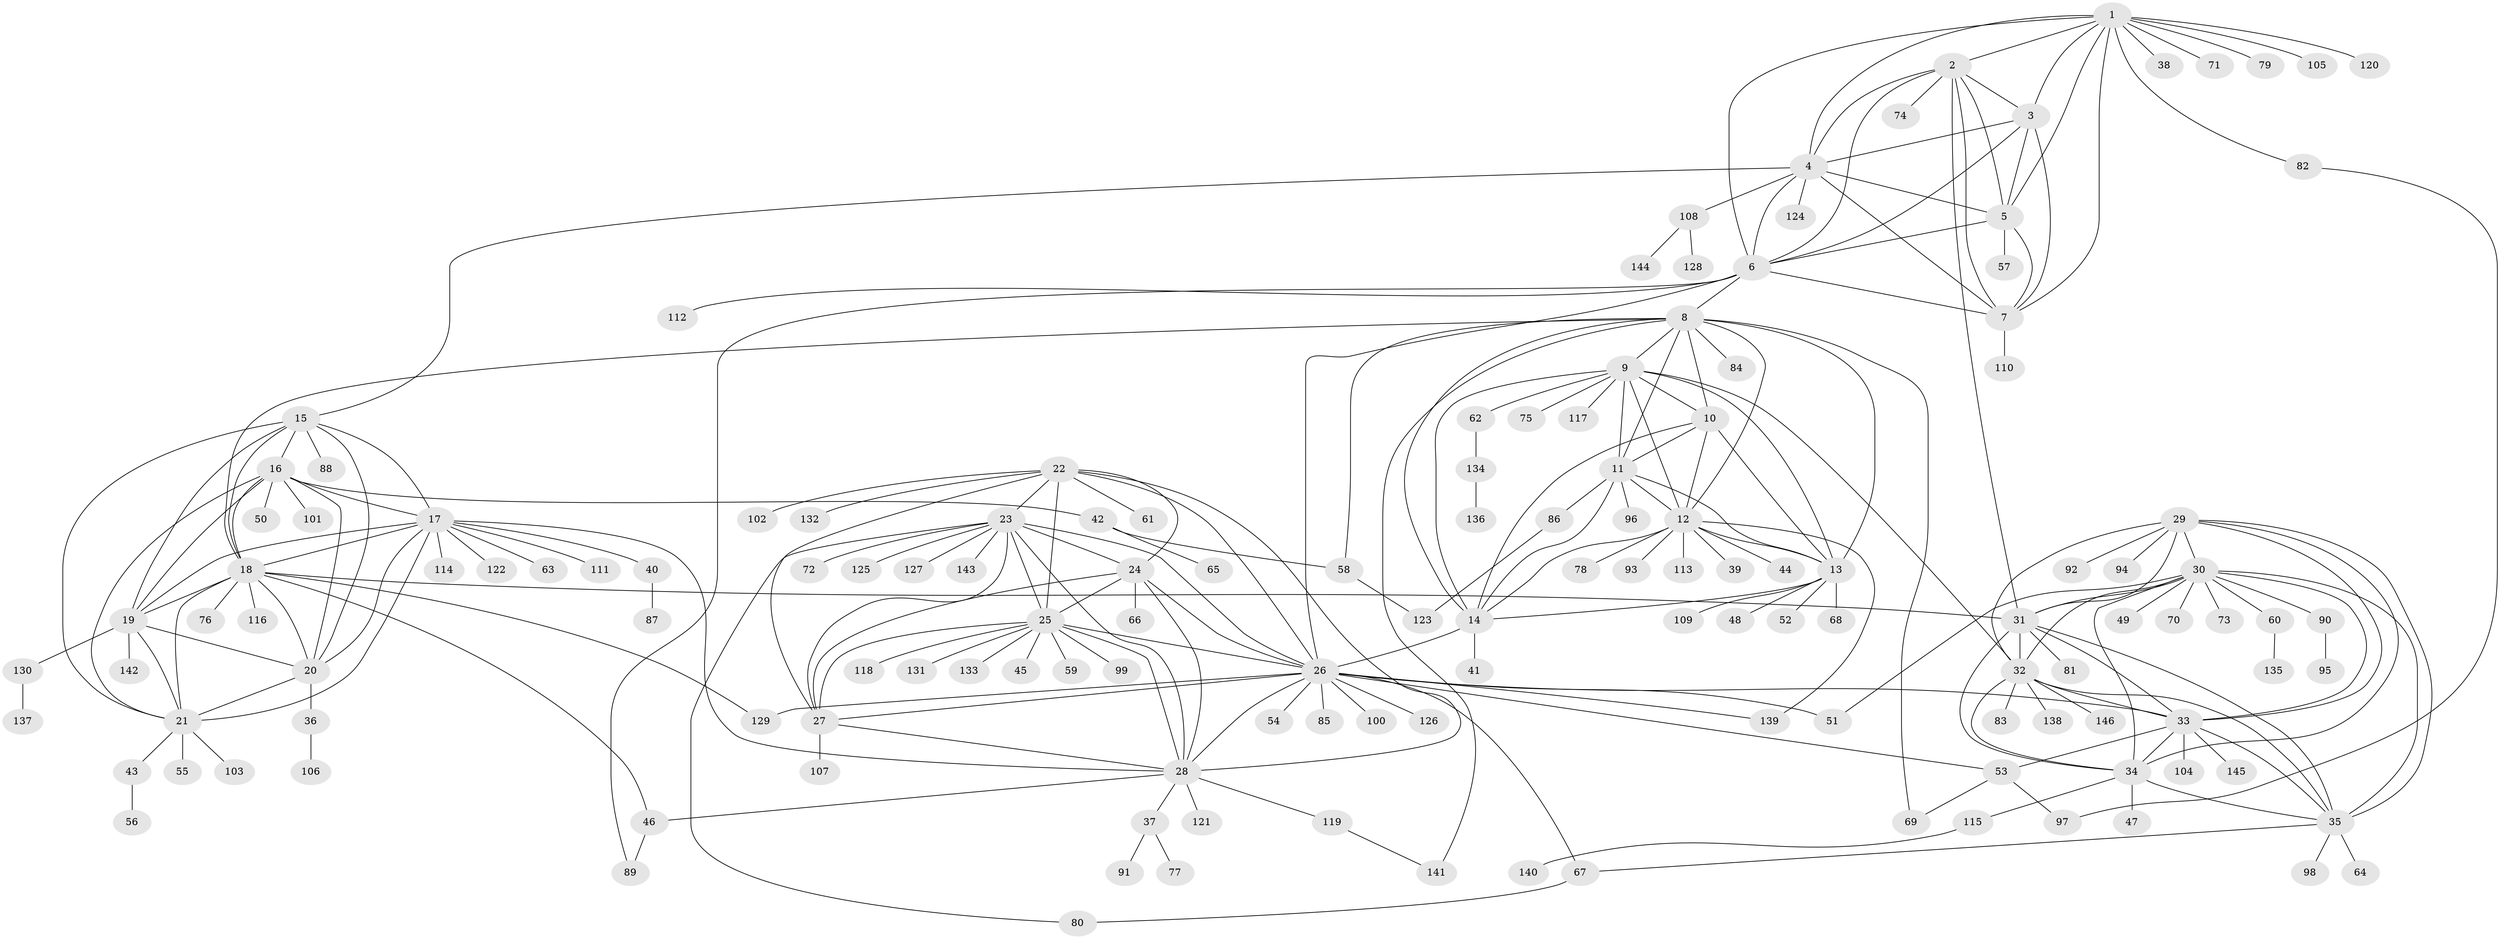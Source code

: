 // Generated by graph-tools (version 1.1) at 2025/50/03/09/25 03:50:35]
// undirected, 146 vertices, 239 edges
graph export_dot {
graph [start="1"]
  node [color=gray90,style=filled];
  1;
  2;
  3;
  4;
  5;
  6;
  7;
  8;
  9;
  10;
  11;
  12;
  13;
  14;
  15;
  16;
  17;
  18;
  19;
  20;
  21;
  22;
  23;
  24;
  25;
  26;
  27;
  28;
  29;
  30;
  31;
  32;
  33;
  34;
  35;
  36;
  37;
  38;
  39;
  40;
  41;
  42;
  43;
  44;
  45;
  46;
  47;
  48;
  49;
  50;
  51;
  52;
  53;
  54;
  55;
  56;
  57;
  58;
  59;
  60;
  61;
  62;
  63;
  64;
  65;
  66;
  67;
  68;
  69;
  70;
  71;
  72;
  73;
  74;
  75;
  76;
  77;
  78;
  79;
  80;
  81;
  82;
  83;
  84;
  85;
  86;
  87;
  88;
  89;
  90;
  91;
  92;
  93;
  94;
  95;
  96;
  97;
  98;
  99;
  100;
  101;
  102;
  103;
  104;
  105;
  106;
  107;
  108;
  109;
  110;
  111;
  112;
  113;
  114;
  115;
  116;
  117;
  118;
  119;
  120;
  121;
  122;
  123;
  124;
  125;
  126;
  127;
  128;
  129;
  130;
  131;
  132;
  133;
  134;
  135;
  136;
  137;
  138;
  139;
  140;
  141;
  142;
  143;
  144;
  145;
  146;
  1 -- 2;
  1 -- 3;
  1 -- 4;
  1 -- 5;
  1 -- 6;
  1 -- 7;
  1 -- 38;
  1 -- 71;
  1 -- 79;
  1 -- 82;
  1 -- 105;
  1 -- 120;
  2 -- 3;
  2 -- 4;
  2 -- 5;
  2 -- 6;
  2 -- 7;
  2 -- 31;
  2 -- 74;
  3 -- 4;
  3 -- 5;
  3 -- 6;
  3 -- 7;
  4 -- 5;
  4 -- 6;
  4 -- 7;
  4 -- 15;
  4 -- 108;
  4 -- 124;
  5 -- 6;
  5 -- 7;
  5 -- 57;
  6 -- 7;
  6 -- 8;
  6 -- 26;
  6 -- 89;
  6 -- 112;
  7 -- 110;
  8 -- 9;
  8 -- 10;
  8 -- 11;
  8 -- 12;
  8 -- 13;
  8 -- 14;
  8 -- 18;
  8 -- 58;
  8 -- 69;
  8 -- 84;
  8 -- 141;
  9 -- 10;
  9 -- 11;
  9 -- 12;
  9 -- 13;
  9 -- 14;
  9 -- 32;
  9 -- 62;
  9 -- 75;
  9 -- 117;
  10 -- 11;
  10 -- 12;
  10 -- 13;
  10 -- 14;
  11 -- 12;
  11 -- 13;
  11 -- 14;
  11 -- 86;
  11 -- 96;
  12 -- 13;
  12 -- 14;
  12 -- 39;
  12 -- 44;
  12 -- 78;
  12 -- 93;
  12 -- 113;
  12 -- 139;
  13 -- 14;
  13 -- 48;
  13 -- 52;
  13 -- 68;
  13 -- 109;
  14 -- 26;
  14 -- 41;
  15 -- 16;
  15 -- 17;
  15 -- 18;
  15 -- 19;
  15 -- 20;
  15 -- 21;
  15 -- 88;
  16 -- 17;
  16 -- 18;
  16 -- 19;
  16 -- 20;
  16 -- 21;
  16 -- 42;
  16 -- 50;
  16 -- 101;
  17 -- 18;
  17 -- 19;
  17 -- 20;
  17 -- 21;
  17 -- 28;
  17 -- 40;
  17 -- 63;
  17 -- 111;
  17 -- 114;
  17 -- 122;
  18 -- 19;
  18 -- 20;
  18 -- 21;
  18 -- 31;
  18 -- 46;
  18 -- 76;
  18 -- 116;
  18 -- 129;
  19 -- 20;
  19 -- 21;
  19 -- 130;
  19 -- 142;
  20 -- 21;
  20 -- 36;
  21 -- 43;
  21 -- 55;
  21 -- 103;
  22 -- 23;
  22 -- 24;
  22 -- 25;
  22 -- 26;
  22 -- 27;
  22 -- 28;
  22 -- 61;
  22 -- 102;
  22 -- 132;
  23 -- 24;
  23 -- 25;
  23 -- 26;
  23 -- 27;
  23 -- 28;
  23 -- 72;
  23 -- 80;
  23 -- 125;
  23 -- 127;
  23 -- 143;
  24 -- 25;
  24 -- 26;
  24 -- 27;
  24 -- 28;
  24 -- 66;
  25 -- 26;
  25 -- 27;
  25 -- 28;
  25 -- 45;
  25 -- 59;
  25 -- 99;
  25 -- 118;
  25 -- 131;
  25 -- 133;
  26 -- 27;
  26 -- 28;
  26 -- 33;
  26 -- 51;
  26 -- 53;
  26 -- 54;
  26 -- 67;
  26 -- 85;
  26 -- 100;
  26 -- 126;
  26 -- 129;
  26 -- 139;
  27 -- 28;
  27 -- 107;
  28 -- 37;
  28 -- 46;
  28 -- 119;
  28 -- 121;
  29 -- 30;
  29 -- 31;
  29 -- 32;
  29 -- 33;
  29 -- 34;
  29 -- 35;
  29 -- 92;
  29 -- 94;
  30 -- 31;
  30 -- 32;
  30 -- 33;
  30 -- 34;
  30 -- 35;
  30 -- 49;
  30 -- 51;
  30 -- 60;
  30 -- 70;
  30 -- 73;
  30 -- 90;
  31 -- 32;
  31 -- 33;
  31 -- 34;
  31 -- 35;
  31 -- 81;
  32 -- 33;
  32 -- 34;
  32 -- 35;
  32 -- 83;
  32 -- 138;
  32 -- 146;
  33 -- 34;
  33 -- 35;
  33 -- 53;
  33 -- 104;
  33 -- 145;
  34 -- 35;
  34 -- 47;
  34 -- 115;
  35 -- 64;
  35 -- 67;
  35 -- 98;
  36 -- 106;
  37 -- 77;
  37 -- 91;
  40 -- 87;
  42 -- 58;
  42 -- 65;
  43 -- 56;
  46 -- 89;
  53 -- 69;
  53 -- 97;
  58 -- 123;
  60 -- 135;
  62 -- 134;
  67 -- 80;
  82 -- 97;
  86 -- 123;
  90 -- 95;
  108 -- 128;
  108 -- 144;
  115 -- 140;
  119 -- 141;
  130 -- 137;
  134 -- 136;
}
